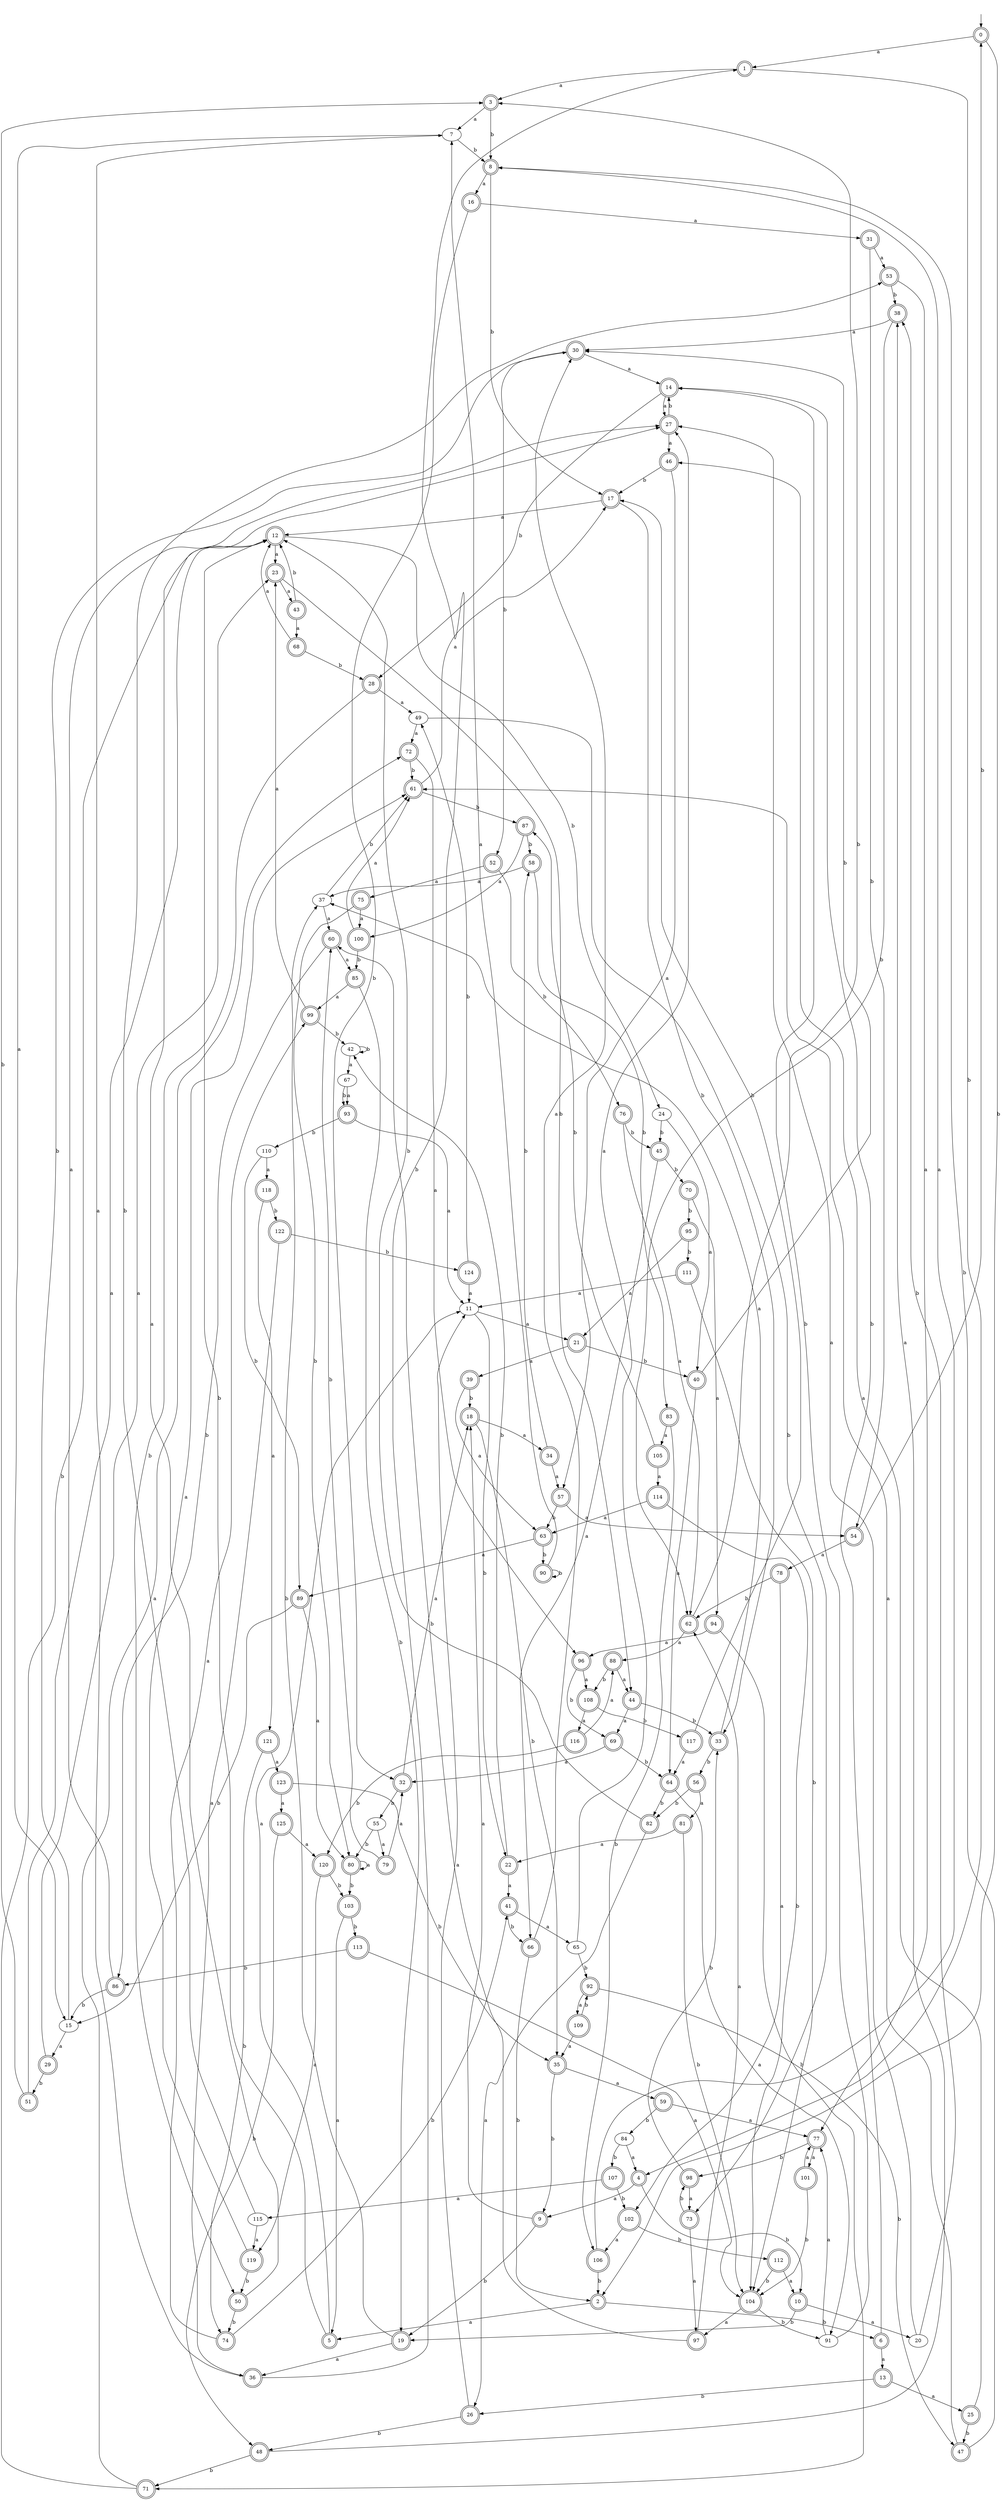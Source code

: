 digraph RandomDFA {
  __start0 [label="", shape=none];
  __start0 -> 0 [label=""];
  0 [shape=circle] [shape=doublecircle]
  0 -> 1 [label="a"]
  0 -> 2 [label="b"]
  1 [shape=doublecircle]
  1 -> 3 [label="a"]
  1 -> 4 [label="b"]
  2 [shape=doublecircle]
  2 -> 5 [label="a"]
  2 -> 6 [label="b"]
  3 [shape=doublecircle]
  3 -> 7 [label="a"]
  3 -> 8 [label="b"]
  4 [shape=doublecircle]
  4 -> 9 [label="a"]
  4 -> 10 [label="b"]
  5 [shape=doublecircle]
  5 -> 11 [label="a"]
  5 -> 12 [label="b"]
  6 [shape=doublecircle]
  6 -> 13 [label="a"]
  6 -> 14 [label="b"]
  7
  7 -> 15 [label="a"]
  7 -> 8 [label="b"]
  8 [shape=doublecircle]
  8 -> 16 [label="a"]
  8 -> 17 [label="b"]
  9 [shape=doublecircle]
  9 -> 18 [label="a"]
  9 -> 19 [label="b"]
  10 [shape=doublecircle]
  10 -> 20 [label="a"]
  10 -> 19 [label="b"]
  11
  11 -> 21 [label="a"]
  11 -> 22 [label="b"]
  12 [shape=doublecircle]
  12 -> 23 [label="a"]
  12 -> 24 [label="b"]
  13 [shape=doublecircle]
  13 -> 25 [label="a"]
  13 -> 26 [label="b"]
  14 [shape=doublecircle]
  14 -> 27 [label="a"]
  14 -> 28 [label="b"]
  15
  15 -> 29 [label="a"]
  15 -> 30 [label="b"]
  16 [shape=doublecircle]
  16 -> 31 [label="a"]
  16 -> 32 [label="b"]
  17 [shape=doublecircle]
  17 -> 12 [label="a"]
  17 -> 33 [label="b"]
  18 [shape=doublecircle]
  18 -> 34 [label="a"]
  18 -> 35 [label="b"]
  19 [shape=doublecircle]
  19 -> 36 [label="a"]
  19 -> 37 [label="b"]
  20
  20 -> 27 [label="a"]
  20 -> 38 [label="b"]
  21 [shape=doublecircle]
  21 -> 39 [label="a"]
  21 -> 40 [label="b"]
  22 [shape=doublecircle]
  22 -> 41 [label="a"]
  22 -> 42 [label="b"]
  23 [shape=doublecircle]
  23 -> 43 [label="a"]
  23 -> 44 [label="b"]
  24
  24 -> 40 [label="a"]
  24 -> 45 [label="b"]
  25 [shape=doublecircle]
  25 -> 46 [label="a"]
  25 -> 47 [label="b"]
  26 [shape=doublecircle]
  26 -> 11 [label="a"]
  26 -> 48 [label="b"]
  27 [shape=doublecircle]
  27 -> 46 [label="a"]
  27 -> 14 [label="b"]
  28 [shape=doublecircle]
  28 -> 49 [label="a"]
  28 -> 50 [label="b"]
  29 [shape=doublecircle]
  29 -> 23 [label="a"]
  29 -> 51 [label="b"]
  30 [shape=doublecircle]
  30 -> 14 [label="a"]
  30 -> 52 [label="b"]
  31 [shape=doublecircle]
  31 -> 53 [label="a"]
  31 -> 54 [label="b"]
  32 [shape=doublecircle]
  32 -> 18 [label="a"]
  32 -> 55 [label="b"]
  33 [shape=doublecircle]
  33 -> 37 [label="a"]
  33 -> 56 [label="b"]
  34 [shape=doublecircle]
  34 -> 57 [label="a"]
  34 -> 58 [label="b"]
  35 [shape=doublecircle]
  35 -> 59 [label="a"]
  35 -> 9 [label="b"]
  36 [shape=doublecircle]
  36 -> 7 [label="a"]
  36 -> 1 [label="b"]
  37
  37 -> 60 [label="a"]
  37 -> 61 [label="b"]
  38 [shape=doublecircle]
  38 -> 30 [label="a"]
  38 -> 62 [label="b"]
  39 [shape=doublecircle]
  39 -> 63 [label="a"]
  39 -> 18 [label="b"]
  40 [shape=doublecircle]
  40 -> 64 [label="a"]
  40 -> 30 [label="b"]
  41 [shape=doublecircle]
  41 -> 65 [label="a"]
  41 -> 66 [label="b"]
  42
  42 -> 67 [label="a"]
  42 -> 42 [label="b"]
  43 [shape=doublecircle]
  43 -> 68 [label="a"]
  43 -> 12 [label="b"]
  44 [shape=doublecircle]
  44 -> 69 [label="a"]
  44 -> 33 [label="b"]
  45 [shape=doublecircle]
  45 -> 66 [label="a"]
  45 -> 70 [label="b"]
  46 [shape=doublecircle]
  46 -> 57 [label="a"]
  46 -> 17 [label="b"]
  47 [shape=doublecircle]
  47 -> 61 [label="a"]
  47 -> 8 [label="b"]
  48 [shape=doublecircle]
  48 -> 38 [label="a"]
  48 -> 71 [label="b"]
  49
  49 -> 72 [label="a"]
  49 -> 73 [label="b"]
  50 [shape=doublecircle]
  50 -> 27 [label="a"]
  50 -> 74 [label="b"]
  51 [shape=doublecircle]
  51 -> 12 [label="a"]
  51 -> 3 [label="b"]
  52 [shape=doublecircle]
  52 -> 75 [label="a"]
  52 -> 76 [label="b"]
  53 [shape=doublecircle]
  53 -> 77 [label="a"]
  53 -> 38 [label="b"]
  54 [shape=doublecircle]
  54 -> 78 [label="a"]
  54 -> 0 [label="b"]
  55
  55 -> 79 [label="a"]
  55 -> 80 [label="b"]
  56 [shape=doublecircle]
  56 -> 81 [label="a"]
  56 -> 82 [label="b"]
  57 [shape=doublecircle]
  57 -> 54 [label="a"]
  57 -> 63 [label="b"]
  58 [shape=doublecircle]
  58 -> 37 [label="a"]
  58 -> 83 [label="b"]
  59 [shape=doublecircle]
  59 -> 77 [label="a"]
  59 -> 84 [label="b"]
  60 [shape=doublecircle]
  60 -> 85 [label="a"]
  60 -> 86 [label="b"]
  61 [shape=doublecircle]
  61 -> 17 [label="a"]
  61 -> 87 [label="b"]
  62 [shape=doublecircle]
  62 -> 88 [label="a"]
  62 -> 3 [label="b"]
  63 [shape=doublecircle]
  63 -> 89 [label="a"]
  63 -> 90 [label="b"]
  64 [shape=doublecircle]
  64 -> 91 [label="a"]
  64 -> 82 [label="b"]
  65
  65 -> 27 [label="a"]
  65 -> 92 [label="b"]
  66 [shape=doublecircle]
  66 -> 30 [label="a"]
  66 -> 2 [label="b"]
  67
  67 -> 93 [label="a"]
  67 -> 93 [label="b"]
  68 [shape=doublecircle]
  68 -> 12 [label="a"]
  68 -> 28 [label="b"]
  69 [shape=doublecircle]
  69 -> 32 [label="a"]
  69 -> 64 [label="b"]
  70 [shape=doublecircle]
  70 -> 94 [label="a"]
  70 -> 95 [label="b"]
  71 [shape=doublecircle]
  71 -> 72 [label="a"]
  71 -> 12 [label="b"]
  72 [shape=doublecircle]
  72 -> 96 [label="a"]
  72 -> 61 [label="b"]
  73 [shape=doublecircle]
  73 -> 97 [label="a"]
  73 -> 98 [label="b"]
  74 [shape=doublecircle]
  74 -> 99 [label="a"]
  74 -> 41 [label="b"]
  75 [shape=doublecircle]
  75 -> 100 [label="a"]
  75 -> 80 [label="b"]
  76 [shape=doublecircle]
  76 -> 62 [label="a"]
  76 -> 45 [label="b"]
  77 [shape=doublecircle]
  77 -> 101 [label="a"]
  77 -> 98 [label="b"]
  78 [shape=doublecircle]
  78 -> 102 [label="a"]
  78 -> 62 [label="b"]
  79 [shape=doublecircle]
  79 -> 32 [label="a"]
  79 -> 60 [label="b"]
  80 [shape=doublecircle]
  80 -> 80 [label="a"]
  80 -> 103 [label="b"]
  81 [shape=doublecircle]
  81 -> 22 [label="a"]
  81 -> 104 [label="b"]
  82 [shape=doublecircle]
  82 -> 26 [label="a"]
  82 -> 12 [label="b"]
  83 [shape=doublecircle]
  83 -> 105 [label="a"]
  83 -> 106 [label="b"]
  84
  84 -> 4 [label="a"]
  84 -> 107 [label="b"]
  85 [shape=doublecircle]
  85 -> 99 [label="a"]
  85 -> 19 [label="b"]
  86 [shape=doublecircle]
  86 -> 27 [label="a"]
  86 -> 15 [label="b"]
  87 [shape=doublecircle]
  87 -> 100 [label="a"]
  87 -> 58 [label="b"]
  88 [shape=doublecircle]
  88 -> 44 [label="a"]
  88 -> 108 [label="b"]
  89 [shape=doublecircle]
  89 -> 80 [label="a"]
  89 -> 15 [label="b"]
  90 [shape=doublecircle]
  90 -> 7 [label="a"]
  90 -> 90 [label="b"]
  91
  91 -> 77 [label="a"]
  91 -> 14 [label="b"]
  92 [shape=doublecircle]
  92 -> 109 [label="a"]
  92 -> 47 [label="b"]
  93 [shape=doublecircle]
  93 -> 11 [label="a"]
  93 -> 110 [label="b"]
  94 [shape=doublecircle]
  94 -> 96 [label="a"]
  94 -> 71 [label="b"]
  95 [shape=doublecircle]
  95 -> 21 [label="a"]
  95 -> 111 [label="b"]
  96 [shape=doublecircle]
  96 -> 108 [label="a"]
  96 -> 69 [label="b"]
  97 [shape=doublecircle]
  97 -> 62 [label="a"]
  97 -> 60 [label="b"]
  98 [shape=doublecircle]
  98 -> 73 [label="a"]
  98 -> 33 [label="b"]
  99 [shape=doublecircle]
  99 -> 23 [label="a"]
  99 -> 42 [label="b"]
  100 [shape=doublecircle]
  100 -> 61 [label="a"]
  100 -> 85 [label="b"]
  101 [shape=doublecircle]
  101 -> 77 [label="a"]
  101 -> 104 [label="b"]
  102 [shape=doublecircle]
  102 -> 106 [label="a"]
  102 -> 112 [label="b"]
  103 [shape=doublecircle]
  103 -> 5 [label="a"]
  103 -> 113 [label="b"]
  104 [shape=doublecircle]
  104 -> 97 [label="a"]
  104 -> 91 [label="b"]
  105 [shape=doublecircle]
  105 -> 114 [label="a"]
  105 -> 87 [label="b"]
  106 [shape=doublecircle]
  106 -> 8 [label="a"]
  106 -> 2 [label="b"]
  107 [shape=doublecircle]
  107 -> 115 [label="a"]
  107 -> 102 [label="b"]
  108 [shape=doublecircle]
  108 -> 116 [label="a"]
  108 -> 117 [label="b"]
  109 [shape=doublecircle]
  109 -> 35 [label="a"]
  109 -> 92 [label="b"]
  110
  110 -> 118 [label="a"]
  110 -> 89 [label="b"]
  111 [shape=doublecircle]
  111 -> 11 [label="a"]
  111 -> 104 [label="b"]
  112 [shape=doublecircle]
  112 -> 10 [label="a"]
  112 -> 104 [label="b"]
  113 [shape=doublecircle]
  113 -> 104 [label="a"]
  113 -> 86 [label="b"]
  114 [shape=doublecircle]
  114 -> 63 [label="a"]
  114 -> 104 [label="b"]
  115
  115 -> 119 [label="a"]
  115 -> 53 [label="b"]
  116 [shape=doublecircle]
  116 -> 88 [label="a"]
  116 -> 120 [label="b"]
  117 [shape=doublecircle]
  117 -> 64 [label="a"]
  117 -> 17 [label="b"]
  118 [shape=doublecircle]
  118 -> 121 [label="a"]
  118 -> 122 [label="b"]
  119 [shape=doublecircle]
  119 -> 61 [label="a"]
  119 -> 50 [label="b"]
  120 [shape=doublecircle]
  120 -> 119 [label="a"]
  120 -> 103 [label="b"]
  121 [shape=doublecircle]
  121 -> 123 [label="a"]
  121 -> 74 [label="b"]
  122 [shape=doublecircle]
  122 -> 36 [label="a"]
  122 -> 124 [label="b"]
  123 [shape=doublecircle]
  123 -> 125 [label="a"]
  123 -> 35 [label="b"]
  124 [shape=doublecircle]
  124 -> 11 [label="a"]
  124 -> 49 [label="b"]
  125 [shape=doublecircle]
  125 -> 120 [label="a"]
  125 -> 48 [label="b"]
}
